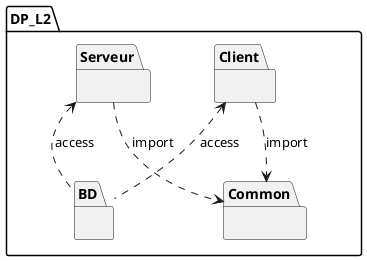 @startuml

package DP_L2 {
    package BD {
    
    }
    
    package Client {
        
    }
    
    package Serveur {
       
    }
    
    package Common {
       
    }
    
    Client ..> Common : import
    Serveur ..> Common : import
    Serveur <.. BD : access
    Client <.. BD : access
}

@enduml
